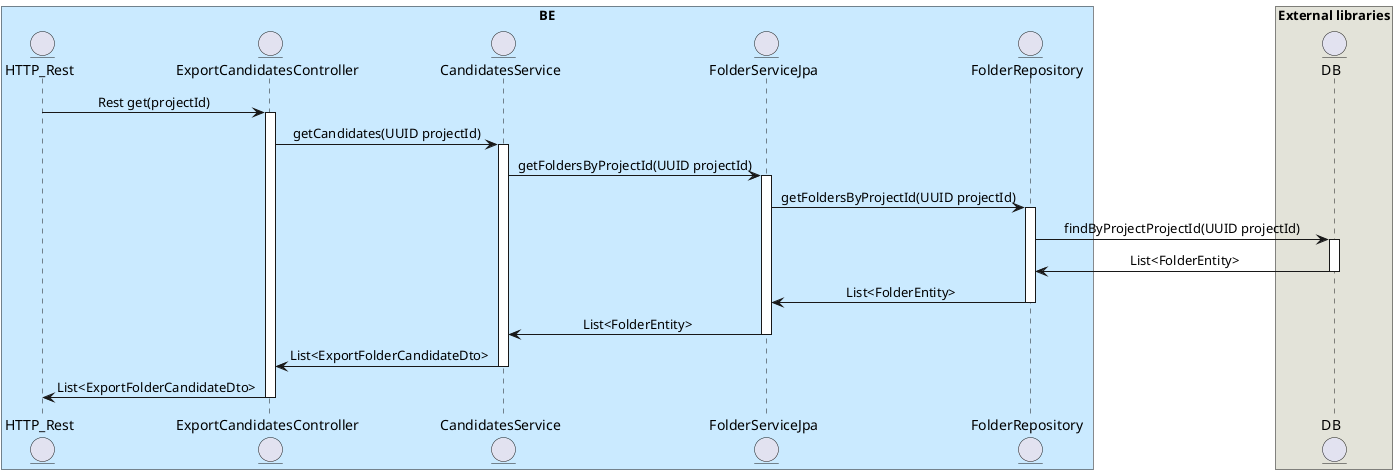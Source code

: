 @startuml

skinparam sequenceMessageAlign center

box "BE" #caeaff

    entity HTTP_Rest
    entity ExportCandidatesController
    entity CandidatesService
    entity FolderServiceJpa
    entity FolderRepository

end box
box "External libraries" #E3E3D9
    entity DB

end box

HTTP_Rest -> ExportCandidatesController : Rest get(projectId)
activate ExportCandidatesController
    ExportCandidatesController ->  CandidatesService : getCandidates(UUID projectId)
    activate CandidatesService
        CandidatesService -> FolderServiceJpa : getFoldersByProjectId(UUID projectId)
            activate FolderServiceJpa
                FolderServiceJpa -> FolderRepository : getFoldersByProjectId(UUID projectId)
                activate FolderRepository
                    FolderRepository -> DB : findByProjectProjectId(UUID projectId)
                    activate DB
                        DB -> FolderRepository : List<FolderEntity>
                    deactivate DB
                    FolderRepository -> FolderServiceJpa : List<FolderEntity>
                deactivate FolderRepository
                FolderServiceJpa -> CandidatesService : List<FolderEntity>
            deactivate FolderServiceJpa
        CandidatesService -> ExportCandidatesController : List<ExportFolderCandidateDto>
    deactivate CandidatesService
    ExportCandidatesController -> HTTP_Rest : List<ExportFolderCandidateDto>
deactivate ExportCandidatesController

@enduml
